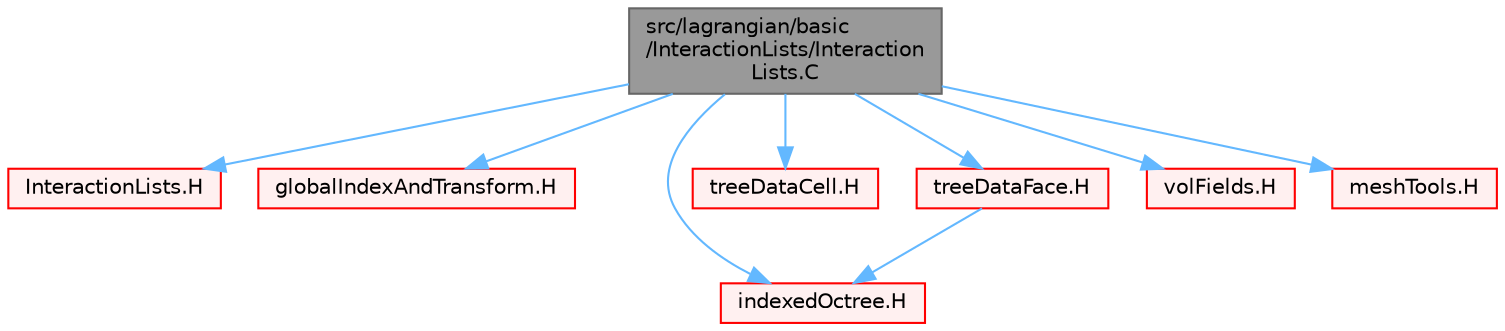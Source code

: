 digraph "src/lagrangian/basic/InteractionLists/InteractionLists.C"
{
 // LATEX_PDF_SIZE
  bgcolor="transparent";
  edge [fontname=Helvetica,fontsize=10,labelfontname=Helvetica,labelfontsize=10];
  node [fontname=Helvetica,fontsize=10,shape=box,height=0.2,width=0.4];
  Node1 [id="Node000001",label="src/lagrangian/basic\l/InteractionLists/Interaction\lLists.C",height=0.2,width=0.4,color="gray40", fillcolor="grey60", style="filled", fontcolor="black",tooltip=" "];
  Node1 -> Node2 [id="edge1_Node000001_Node000002",color="steelblue1",style="solid",tooltip=" "];
  Node2 [id="Node000002",label="InteractionLists.H",height=0.2,width=0.4,color="red", fillcolor="#FFF0F0", style="filled",URL="$InteractionLists_8H.html",tooltip=" "];
  Node1 -> Node283 [id="edge2_Node000001_Node000283",color="steelblue1",style="solid",tooltip=" "];
  Node283 [id="Node000283",label="globalIndexAndTransform.H",height=0.2,width=0.4,color="red", fillcolor="#FFF0F0", style="filled",URL="$globalIndexAndTransform_8H.html",tooltip=" "];
  Node1 -> Node287 [id="edge3_Node000001_Node000287",color="steelblue1",style="solid",tooltip=" "];
  Node287 [id="Node000287",label="indexedOctree.H",height=0.2,width=0.4,color="red", fillcolor="#FFF0F0", style="filled",URL="$indexedOctree_8H.html",tooltip=" "];
  Node1 -> Node297 [id="edge4_Node000001_Node000297",color="steelblue1",style="solid",tooltip=" "];
  Node297 [id="Node000297",label="treeDataCell.H",height=0.2,width=0.4,color="red", fillcolor="#FFF0F0", style="filled",URL="$treeDataCell_8H.html",tooltip=" "];
  Node1 -> Node299 [id="edge5_Node000001_Node000299",color="steelblue1",style="solid",tooltip=" "];
  Node299 [id="Node000299",label="treeDataFace.H",height=0.2,width=0.4,color="red", fillcolor="#FFF0F0", style="filled",URL="$treeDataFace_8H.html",tooltip=" "];
  Node299 -> Node287 [id="edge6_Node000299_Node000287",color="steelblue1",style="solid",tooltip=" "];
  Node1 -> Node300 [id="edge7_Node000001_Node000300",color="steelblue1",style="solid",tooltip=" "];
  Node300 [id="Node000300",label="volFields.H",height=0.2,width=0.4,color="red", fillcolor="#FFF0F0", style="filled",URL="$volFields_8H.html",tooltip=" "];
  Node1 -> Node400 [id="edge8_Node000001_Node000400",color="steelblue1",style="solid",tooltip=" "];
  Node400 [id="Node000400",label="meshTools.H",height=0.2,width=0.4,color="red", fillcolor="#FFF0F0", style="filled",URL="$meshTools_8H.html",tooltip=" "];
}
